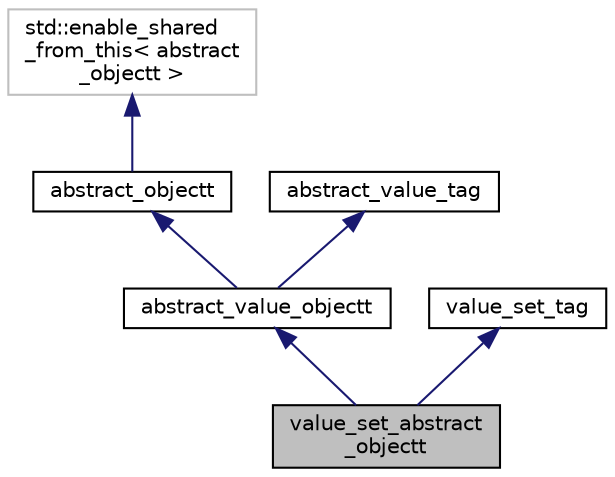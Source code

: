 digraph "value_set_abstract_objectt"
{
 // LATEX_PDF_SIZE
  bgcolor="transparent";
  edge [fontname="Helvetica",fontsize="10",labelfontname="Helvetica",labelfontsize="10"];
  node [fontname="Helvetica",fontsize="10",shape=record];
  Node1 [label="value_set_abstract\l_objectt",height=0.2,width=0.4,color="black", fillcolor="grey75", style="filled", fontcolor="black",tooltip=" "];
  Node2 -> Node1 [dir="back",color="midnightblue",fontsize="10",style="solid",fontname="Helvetica"];
  Node2 [label="abstract_value_objectt",height=0.2,width=0.4,color="black",URL="$classabstract__value__objectt.html",tooltip=" "];
  Node3 -> Node2 [dir="back",color="midnightblue",fontsize="10",style="solid",fontname="Helvetica"];
  Node3 [label="abstract_objectt",height=0.2,width=0.4,color="black",URL="$classabstract__objectt.html",tooltip=" "];
  Node4 -> Node3 [dir="back",color="midnightblue",fontsize="10",style="solid",fontname="Helvetica"];
  Node4 [label="std::enable_shared\l_from_this\< abstract\l_objectt \>",height=0.2,width=0.4,color="grey75",tooltip=" "];
  Node5 -> Node2 [dir="back",color="midnightblue",fontsize="10",style="solid",fontname="Helvetica"];
  Node5 [label="abstract_value_tag",height=0.2,width=0.4,color="black",URL="$classabstract__value__tag.html",tooltip=" "];
  Node6 -> Node1 [dir="back",color="midnightblue",fontsize="10",style="solid",fontname="Helvetica"];
  Node6 [label="value_set_tag",height=0.2,width=0.4,color="black",URL="$classvalue__set__tag.html",tooltip=" "];
}
